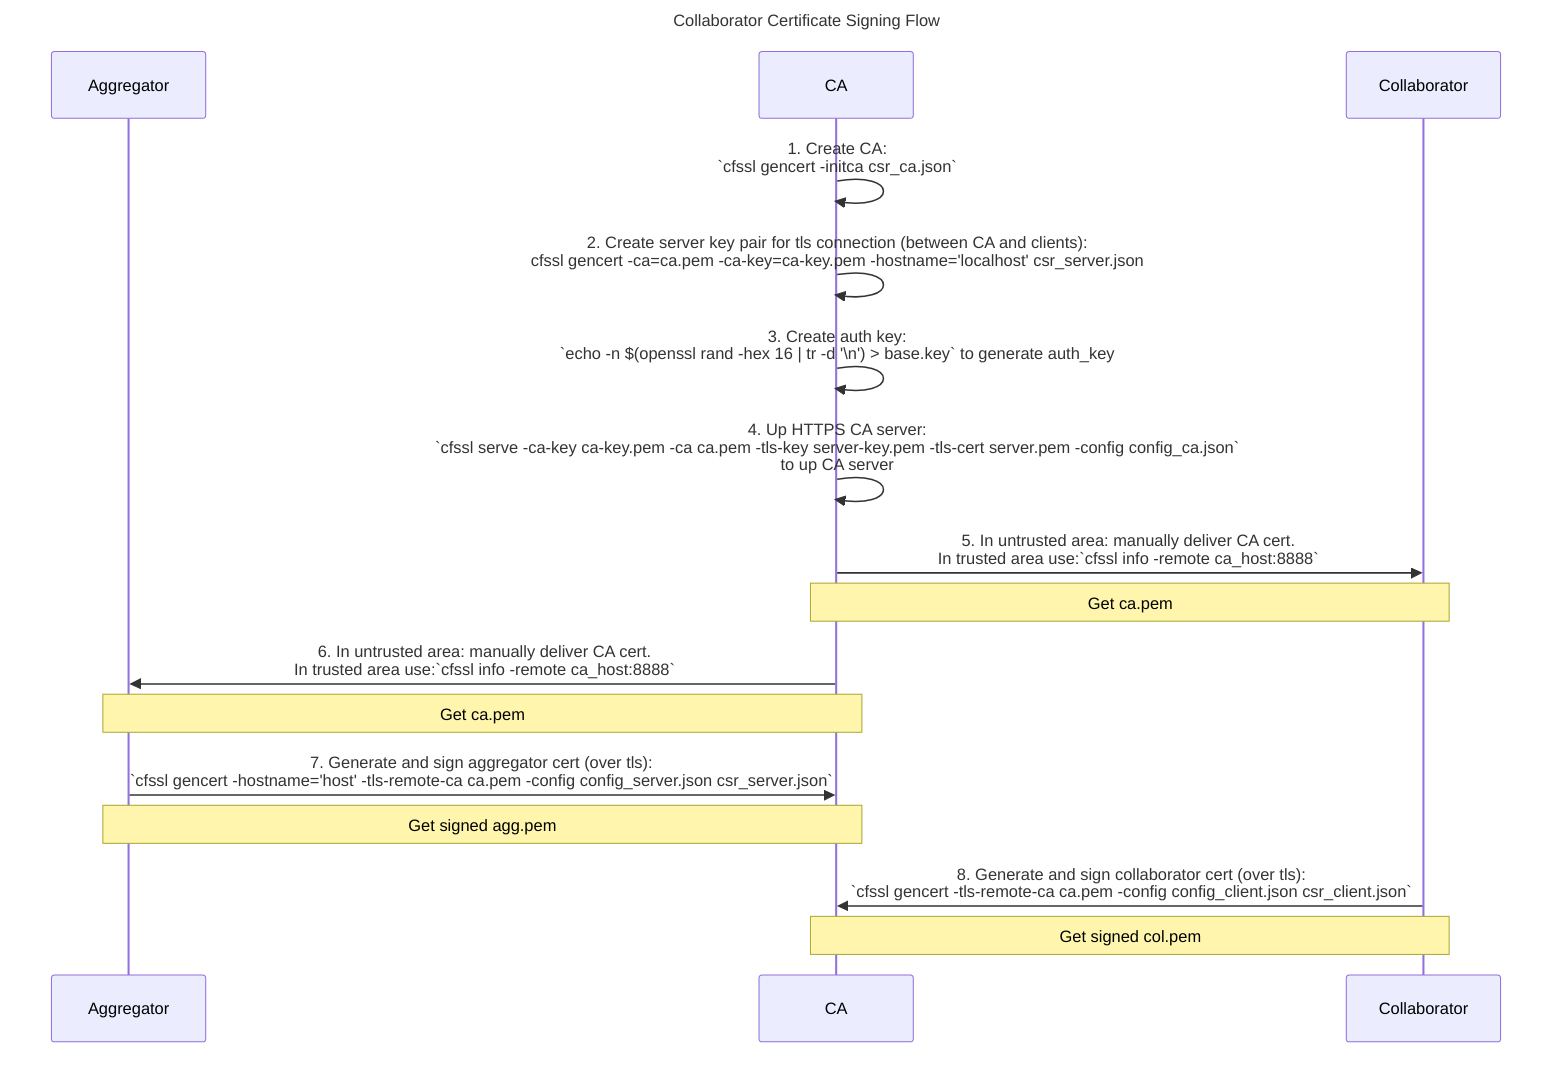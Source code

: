 sequenceDiagram
Title: Collaborator Certificate Signing Flow
  participant A as Aggregator
  participant CA as CA
  participant C as Collaborator
  CA->>CA: 1. Create CA:<br>`cfssl gencert -initca csr_ca.json`
  CA->>CA: 2. Create server key pair for tls connection (between CA and clients):<br>cfssl gencert -ca=ca.pem -ca-key=ca-key.pem  -hostname='localhost' csr_server.json
  CA->>CA: 3. Create auth key:<br>`echo -n $(openssl rand -hex 16 | tr -d '\n') > base.key` to generate auth_key
  CA->>CA: 4. Up HTTPS CA server:<br>`cfssl serve -ca-key ca-key.pem -ca ca.pem -tls-key server-key.pem -tls-cert server.pem -config config_ca.json` <br> to up CA server
  CA->>C: 5. In untrusted area: manually deliver CA cert.<br>In trusted area use:`cfssl info -remote ca_host:8888`
  Note over C,CA: Get ca.pem
  CA->>A: 6. In untrusted area: manually deliver CA cert.<br>In trusted area use:`cfssl info -remote ca_host:8888`
  Note over A,CA: Get ca.pem
  A->>CA: 7. Generate and sign aggregator cert (over tls):<br>`cfssl gencert -hostname='host' -tls-remote-ca ca.pem -config config_server.json csr_server.json`
  Note over A,CA: Get signed agg.pem 
  C->>CA: 8. Generate and sign collaborator cert (over tls):<br>`cfssl gencert -tls-remote-ca ca.pem -config config_client.json csr_client.json`
  Note over C,CA: Get signed col.pem